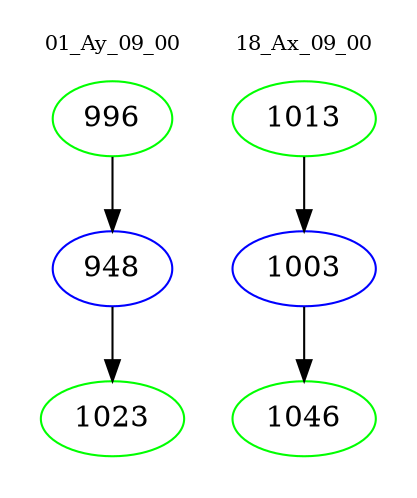 digraph{
subgraph cluster_0 {
color = white
label = "01_Ay_09_00";
fontsize=10;
T0_996 [label="996", color="green"]
T0_996 -> T0_948 [color="black"]
T0_948 [label="948", color="blue"]
T0_948 -> T0_1023 [color="black"]
T0_1023 [label="1023", color="green"]
}
subgraph cluster_1 {
color = white
label = "18_Ax_09_00";
fontsize=10;
T1_1013 [label="1013", color="green"]
T1_1013 -> T1_1003 [color="black"]
T1_1003 [label="1003", color="blue"]
T1_1003 -> T1_1046 [color="black"]
T1_1046 [label="1046", color="green"]
}
}
